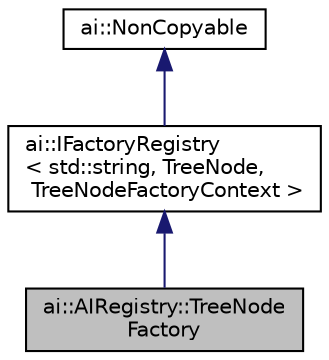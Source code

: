 digraph "ai::AIRegistry::TreeNodeFactory"
{
  edge [fontname="Helvetica",fontsize="10",labelfontname="Helvetica",labelfontsize="10"];
  node [fontname="Helvetica",fontsize="10",shape=record];
  Node1 [label="ai::AIRegistry::TreeNode\lFactory",height=0.2,width=0.4,color="black", fillcolor="grey75", style="filled", fontcolor="black"];
  Node2 -> Node1 [dir="back",color="midnightblue",fontsize="10",style="solid",fontname="Helvetica"];
  Node2 [label="ai::IFactoryRegistry\l\< std::string, TreeNode,\l TreeNodeFactoryContext \>",height=0.2,width=0.4,color="black", fillcolor="white", style="filled",URL="$classai_1_1IFactoryRegistry.html"];
  Node3 -> Node2 [dir="back",color="midnightblue",fontsize="10",style="solid",fontname="Helvetica"];
  Node3 [label="ai::NonCopyable",height=0.2,width=0.4,color="black", fillcolor="white", style="filled",URL="$classai_1_1NonCopyable.html"];
}
